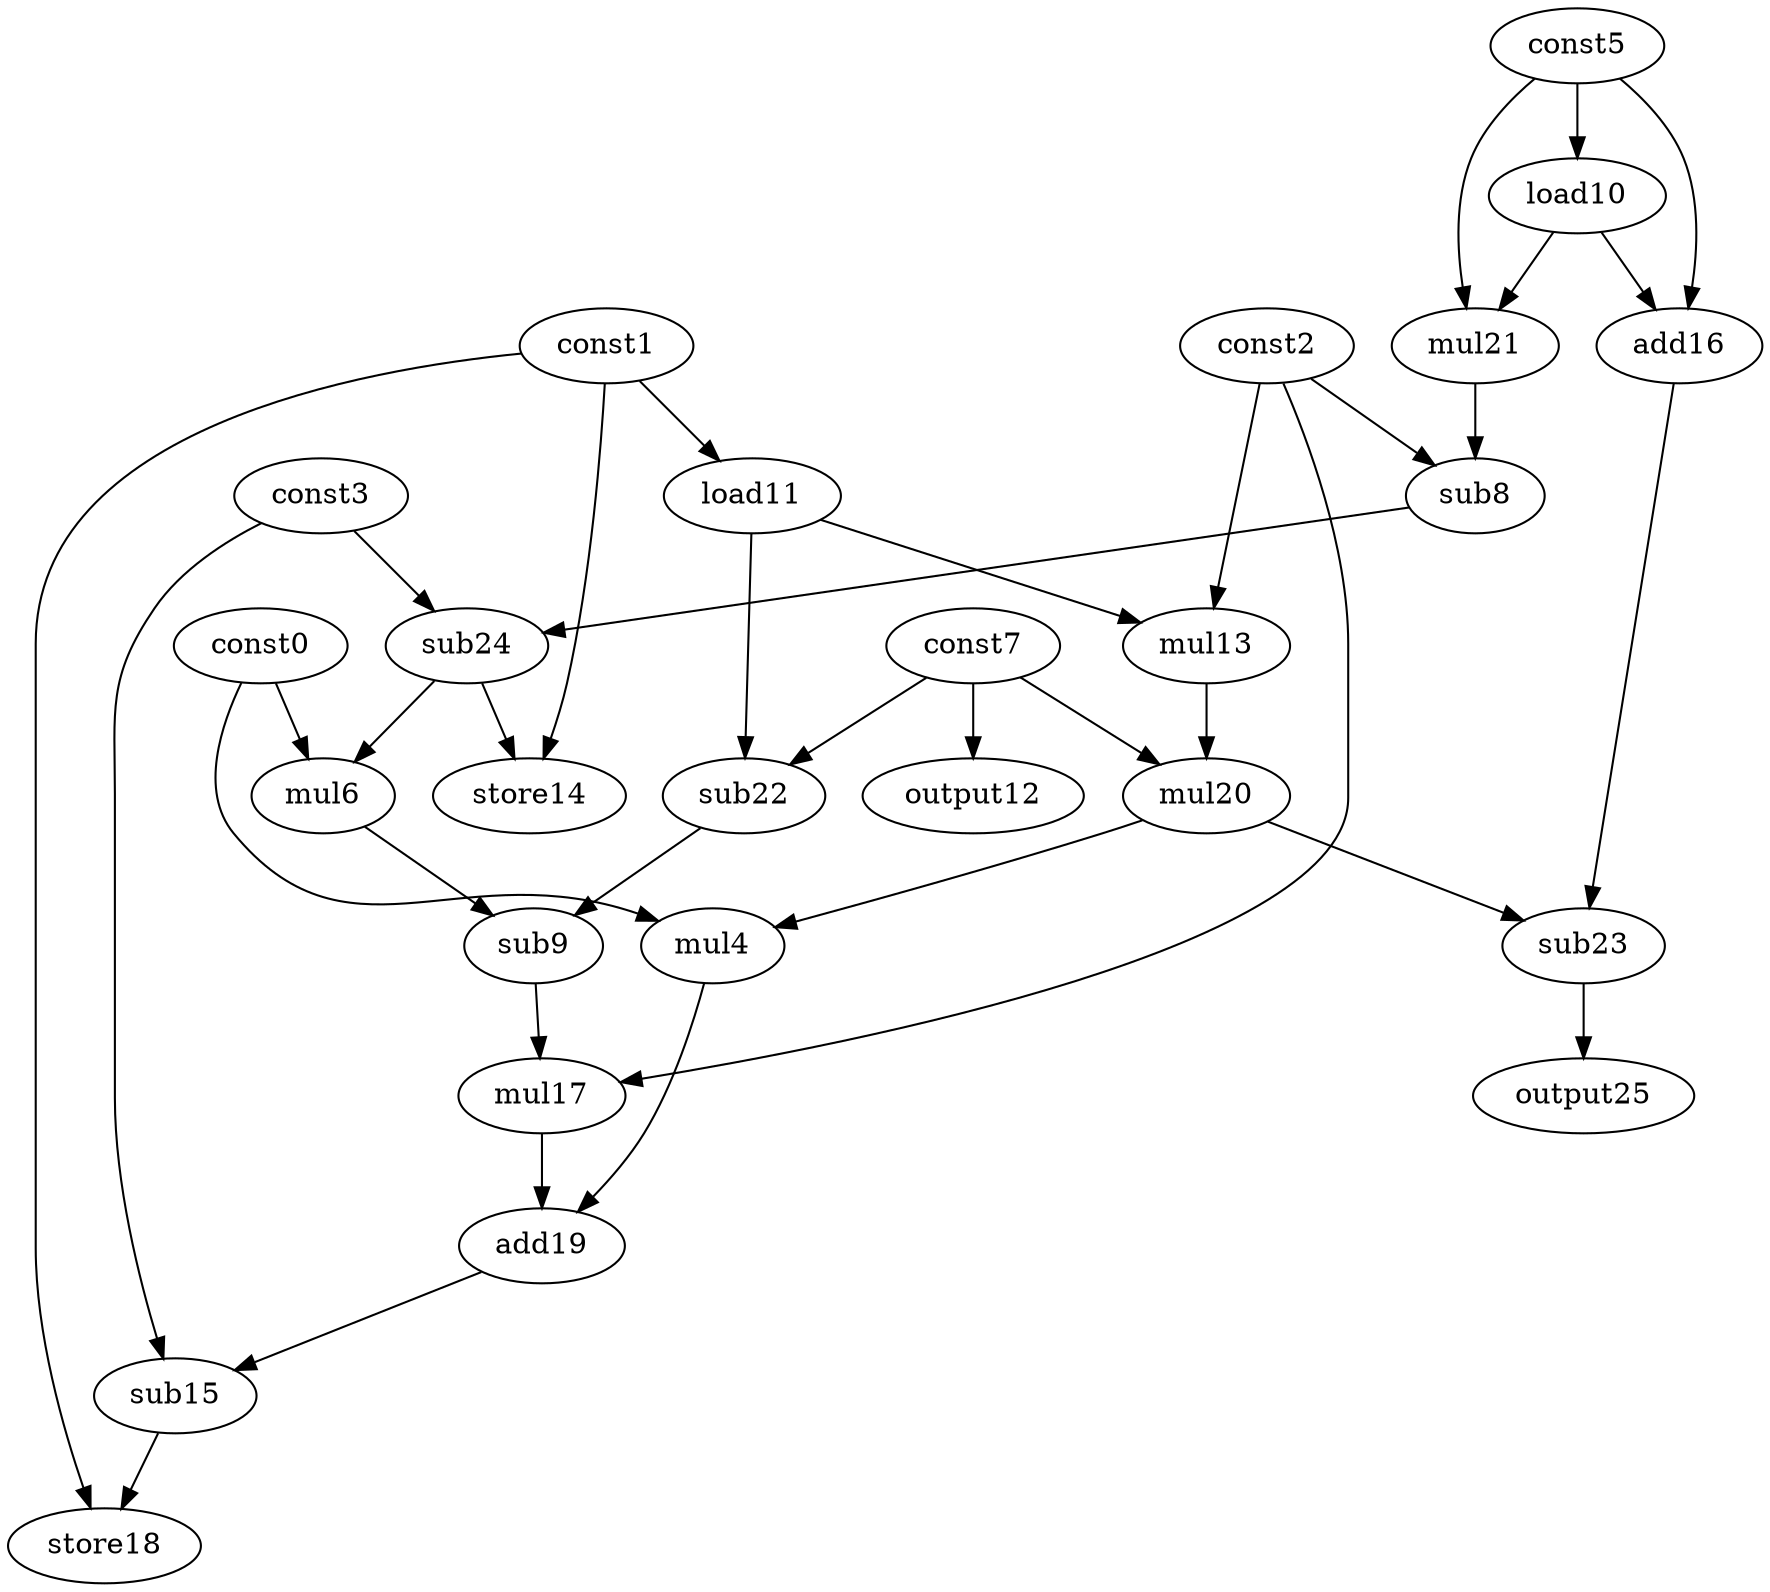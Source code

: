 digraph G { 
const0[opcode=const]; 
const1[opcode=const]; 
const2[opcode=const]; 
const3[opcode=const]; 
mul4[opcode=mul]; 
const5[opcode=const]; 
mul6[opcode=mul]; 
const7[opcode=const]; 
sub8[opcode=sub]; 
sub9[opcode=sub]; 
load10[opcode=load]; 
load11[opcode=load]; 
output12[opcode=output]; 
mul13[opcode=mul]; 
store14[opcode=store]; 
sub15[opcode=sub]; 
add16[opcode=add]; 
mul17[opcode=mul]; 
store18[opcode=store]; 
add19[opcode=add]; 
mul20[opcode=mul]; 
mul21[opcode=mul]; 
sub22[opcode=sub]; 
sub23[opcode=sub]; 
sub24[opcode=sub]; 
output25[opcode=output]; 
const5->load10[operand=0];
const1->load11[operand=0];
const7->output12[operand=0];
const2->mul13[operand=0];
load11->mul13[operand=1];
load10->add16[operand=0];
const5->add16[operand=1];
load10->mul21[operand=0];
const5->mul21[operand=1];
load11->sub22[operand=0];
const7->sub22[operand=1];
const2->sub8[operand=0];
mul21->sub8[operand=1];
mul13->mul20[operand=0];
const7->mul20[operand=1];
const0->mul4[operand=0];
mul20->mul4[operand=1];
add16->sub23[operand=0];
mul20->sub23[operand=1];
sub8->sub24[operand=0];
const3->sub24[operand=1];
sub24->mul6[operand=0];
const0->mul6[operand=1];
sub24->store14[operand=0];
const1->store14[operand=1];
sub23->output25[operand=0];
mul6->sub9[operand=0];
sub22->sub9[operand=1];
sub9->mul17[operand=0];
const2->mul17[operand=1];
mul17->add19[operand=0];
mul4->add19[operand=1];
add19->sub15[operand=0];
const3->sub15[operand=1];
const1->store18[operand=0];
sub15->store18[operand=1];
}
